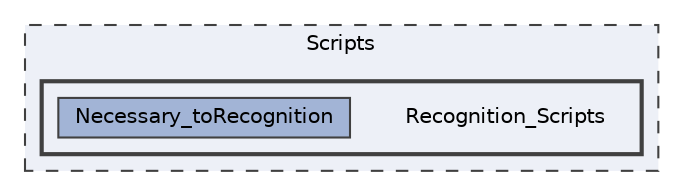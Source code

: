 digraph "C:/Users/sleht/OneDrive/Documents/MasterS2/PA_MetaQuest/Final_Git/MetaQuest_GestureSet/Scripts/Recognition_Scripts"
{
 // LATEX_PDF_SIZE
  bgcolor="transparent";
  edge [fontname=Helvetica,fontsize=10,labelfontname=Helvetica,labelfontsize=10];
  node [fontname=Helvetica,fontsize=10,shape=box,height=0.2,width=0.4];
  compound=true
  subgraph clusterdir_4edcbb236dfd51dd81727243a38df6a0 {
    graph [ bgcolor="#edf0f7", pencolor="grey25", label="Scripts", fontname=Helvetica,fontsize=10 style="filled,dashed", URL="dir_4edcbb236dfd51dd81727243a38df6a0.html",tooltip=""]
  subgraph clusterdir_37a36a17818a1b7f8517477529e3f5c7 {
    graph [ bgcolor="#edf0f7", pencolor="grey25", label="", fontname=Helvetica,fontsize=10 style="filled,bold", URL="dir_37a36a17818a1b7f8517477529e3f5c7.html",tooltip=""]
    dir_37a36a17818a1b7f8517477529e3f5c7 [shape=plaintext, label="Recognition_Scripts"];
  dir_e1a8970b89ca0cfb2dae87e92d772808 [label="Necessary_toRecognition", fillcolor="#a2b4d6", color="grey25", style="filled", URL="dir_e1a8970b89ca0cfb2dae87e92d772808.html",tooltip=""];
  }
  }
}
